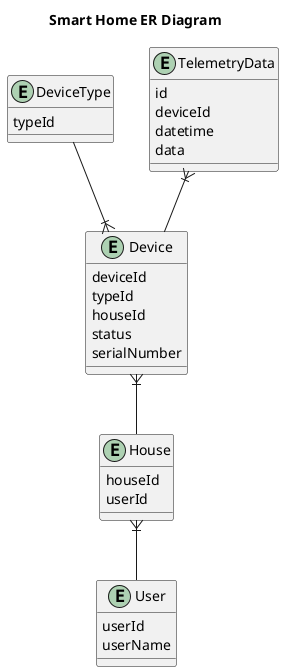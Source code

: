 @startuml
title Smart Home ER Diagram

entity User {
  userId
  userName
}

entity House {
  houseId
  userId
}

entity Device {
  deviceId
  typeId
  houseId
  status
  serialNumber
}

entity DeviceType {
    typeId
}

entity TelemetryData {
    id
    deviceId
    datetime
    data
}


House }|-- User
Device }|-- House
DeviceType --|{ Device
TelemetryData }|-- Device

@enduml